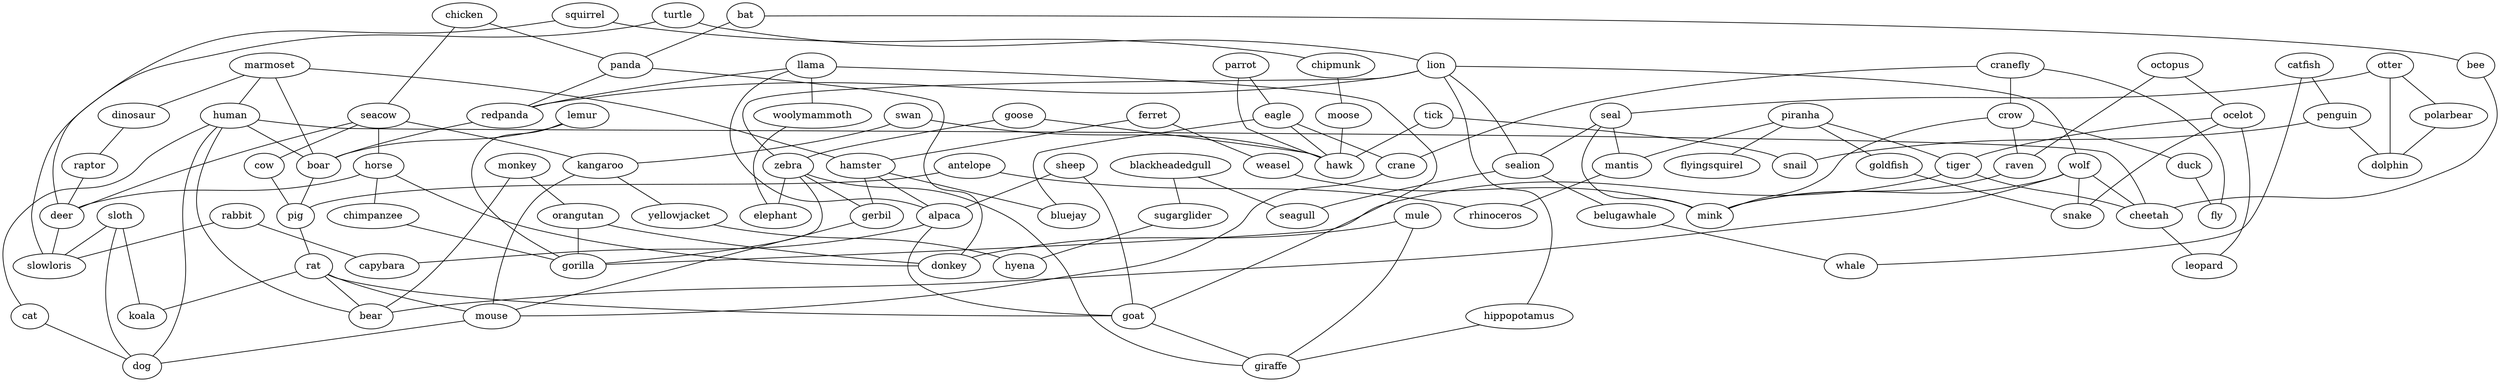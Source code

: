 strict graph G {
antelope;
llama;
blackheadedgull;
chicken;
tick;
swan;
otter;
catfish;
bat;
parrot;
cranefly;
marmoset;
dinosaur;
turtle;
human;
crow;
ferret;
goose;
lion;
zebra;
seal;
seacow;
bee;
panda;
hippopotamus;
sealion;
eagle;
kangaroo;
piranha;
mule;
goldfish;
raptor;
monkey;
sugarglider;
lemur;
mantis;
wolf;
hamster;
orangutan;
flyingsquirel;
octopus;
redpanda;
sloth;
belugawhale;
weasel;
ocelot;
duck;
boar;
sheep;
horse;
alpaca;
gerbil;
woolymammoth;
polarbear;
squirrel;
chimpanzee;
tiger;
rabbit;
crane;
penguin;
fly;
cow;
bluejay;
yellowjacket;
cat;
seagull;
raven;
donkey;
mink;
chipmunk;
dolphin;
deer;
pig;
rat;
mouse;
slowloris;
rhinoceros;
capybara;
elephant;
cheetah;
goat;
moose;
snail;
leopard;
koala;
bear;
whale;
hawk;
dog;
hyena;
gorilla;
giraffe;
snake;
antelope -- rhinoceros  [weight=1];
antelope -- pig  [weight=1];
llama -- alpaca  [weight=1];
llama -- woolymammoth  [weight=1];
llama -- goat  [weight=1];
llama -- redpanda  [weight=1];
blackheadedgull -- seagull  [weight=1];
blackheadedgull -- sugarglider  [weight=1];
chicken -- seacow  [weight=1];
chicken -- panda  [weight=1];
tick -- snail  [weight=1];
tick -- hawk  [weight=1];
swan -- kangaroo  [weight=1];
swan -- hawk  [weight=1];
otter -- polarbear  [weight=1];
otter -- dolphin  [weight=1];
otter -- seal  [weight=1];
catfish -- whale  [weight=1];
catfish -- penguin  [weight=1];
bat -- bee  [weight=1];
bat -- panda  [weight=1];
parrot -- hawk  [weight=1];
parrot -- eagle  [weight=1];
cranefly -- fly  [weight=1];
cranefly -- crow  [weight=1];
cranefly -- crane  [weight=1];
marmoset -- boar  [weight=1];
marmoset -- dinosaur  [weight=1];
marmoset -- human  [weight=1];
marmoset -- hamster  [weight=1];
dinosaur -- raptor  [weight=1];
turtle -- slowloris  [weight=1];
turtle -- lion  [weight=1];
human -- dog  [weight=1];
human -- bear  [weight=1];
human -- cat  [weight=1];
human -- boar  [weight=1];
human -- cheetah  [weight=1];
crow -- duck  [weight=1];
crow -- mink  [weight=1];
crow -- raven  [weight=1];
ferret -- hamster  [weight=1];
ferret -- weasel  [weight=1];
goose -- hawk  [weight=1];
goose -- zebra  [weight=1];
lion -- wolf  [weight=1];
lion -- zebra  [weight=1];
lion -- sealion  [weight=1];
lion -- hippopotamus  [weight=1];
lion -- redpanda  [weight=1];
zebra -- gerbil  [weight=1];
zebra -- gorilla  [weight=1];
zebra -- giraffe  [weight=1];
zebra -- elephant  [weight=1];
seal -- mink  [weight=1];
seal -- sealion  [weight=1];
seal -- mantis  [weight=1];
seacow -- horse  [weight=1];
seacow -- cow  [weight=1];
seacow -- kangaroo  [weight=1];
seacow -- deer  [weight=1];
bee -- cheetah  [weight=1];
panda -- donkey  [weight=1];
panda -- redpanda  [weight=1];
hippopotamus -- giraffe  [weight=1];
sealion -- belugawhale  [weight=1];
sealion -- seagull  [weight=1];
eagle -- bluejay  [weight=1];
eagle -- crane  [weight=1];
eagle -- hawk  [weight=1];
kangaroo -- yellowjacket  [weight=1];
kangaroo -- mouse  [weight=1];
piranha -- mantis  [weight=1];
piranha -- tiger  [weight=1];
piranha -- goldfish  [weight=1];
piranha -- flyingsquirel  [weight=1];
mule -- donkey  [weight=1];
mule -- giraffe  [weight=1];
goldfish -- snake  [weight=1];
raptor -- deer  [weight=1];
monkey -- orangutan  [weight=1];
monkey -- bear  [weight=1];
sugarglider -- hyena  [weight=1];
lemur -- boar  [weight=1];
lemur -- gorilla  [weight=1];
mantis -- rhinoceros  [weight=1];
wolf -- mink  [weight=1];
wolf -- bear  [weight=1];
wolf -- snake  [weight=1];
wolf -- cheetah  [weight=1];
hamster -- alpaca  [weight=1];
hamster -- gerbil  [weight=1];
hamster -- bluejay  [weight=1];
orangutan -- gorilla  [weight=1];
orangutan -- donkey  [weight=1];
octopus -- ocelot  [weight=1];
octopus -- raven  [weight=1];
redpanda -- boar  [weight=1];
sloth -- slowloris  [weight=1];
sloth -- koala  [weight=1];
sloth -- dog  [weight=1];
belugawhale -- whale  [weight=1];
weasel -- mink  [weight=1];
ocelot -- leopard  [weight=1];
ocelot -- tiger  [weight=1];
ocelot -- snake  [weight=1];
duck -- fly  [weight=1];
boar -- pig  [weight=1];
sheep -- alpaca  [weight=1];
sheep -- goat  [weight=1];
horse -- donkey  [weight=1];
horse -- deer  [weight=1];
horse -- chimpanzee  [weight=1];
alpaca -- capybara  [weight=1];
alpaca -- goat  [weight=1];
gerbil -- mouse  [weight=1];
woolymammoth -- elephant  [weight=1];
polarbear -- dolphin  [weight=1];
squirrel -- chipmunk  [weight=1];
squirrel -- deer  [weight=1];
chimpanzee -- gorilla  [weight=1];
tiger -- gorilla  [weight=1];
tiger -- cheetah  [weight=1];
rabbit -- slowloris  [weight=1];
rabbit -- capybara  [weight=1];
crane -- mouse  [weight=1];
penguin -- dolphin  [weight=1];
penguin -- snail  [weight=1];
cow -- pig  [weight=1];
yellowjacket -- hyena  [weight=1];
cat -- dog  [weight=1];
raven -- mink  [weight=1];
chipmunk -- moose  [weight=1];
deer -- slowloris  [weight=1];
pig -- rat  [weight=1];
rat -- koala  [weight=1];
rat -- bear  [weight=1];
rat -- mouse  [weight=1];
rat -- goat  [weight=1];
mouse -- dog  [weight=1];
cheetah -- leopard  [weight=1];
goat -- giraffe  [weight=1];
moose -- hawk  [weight=1];
}
